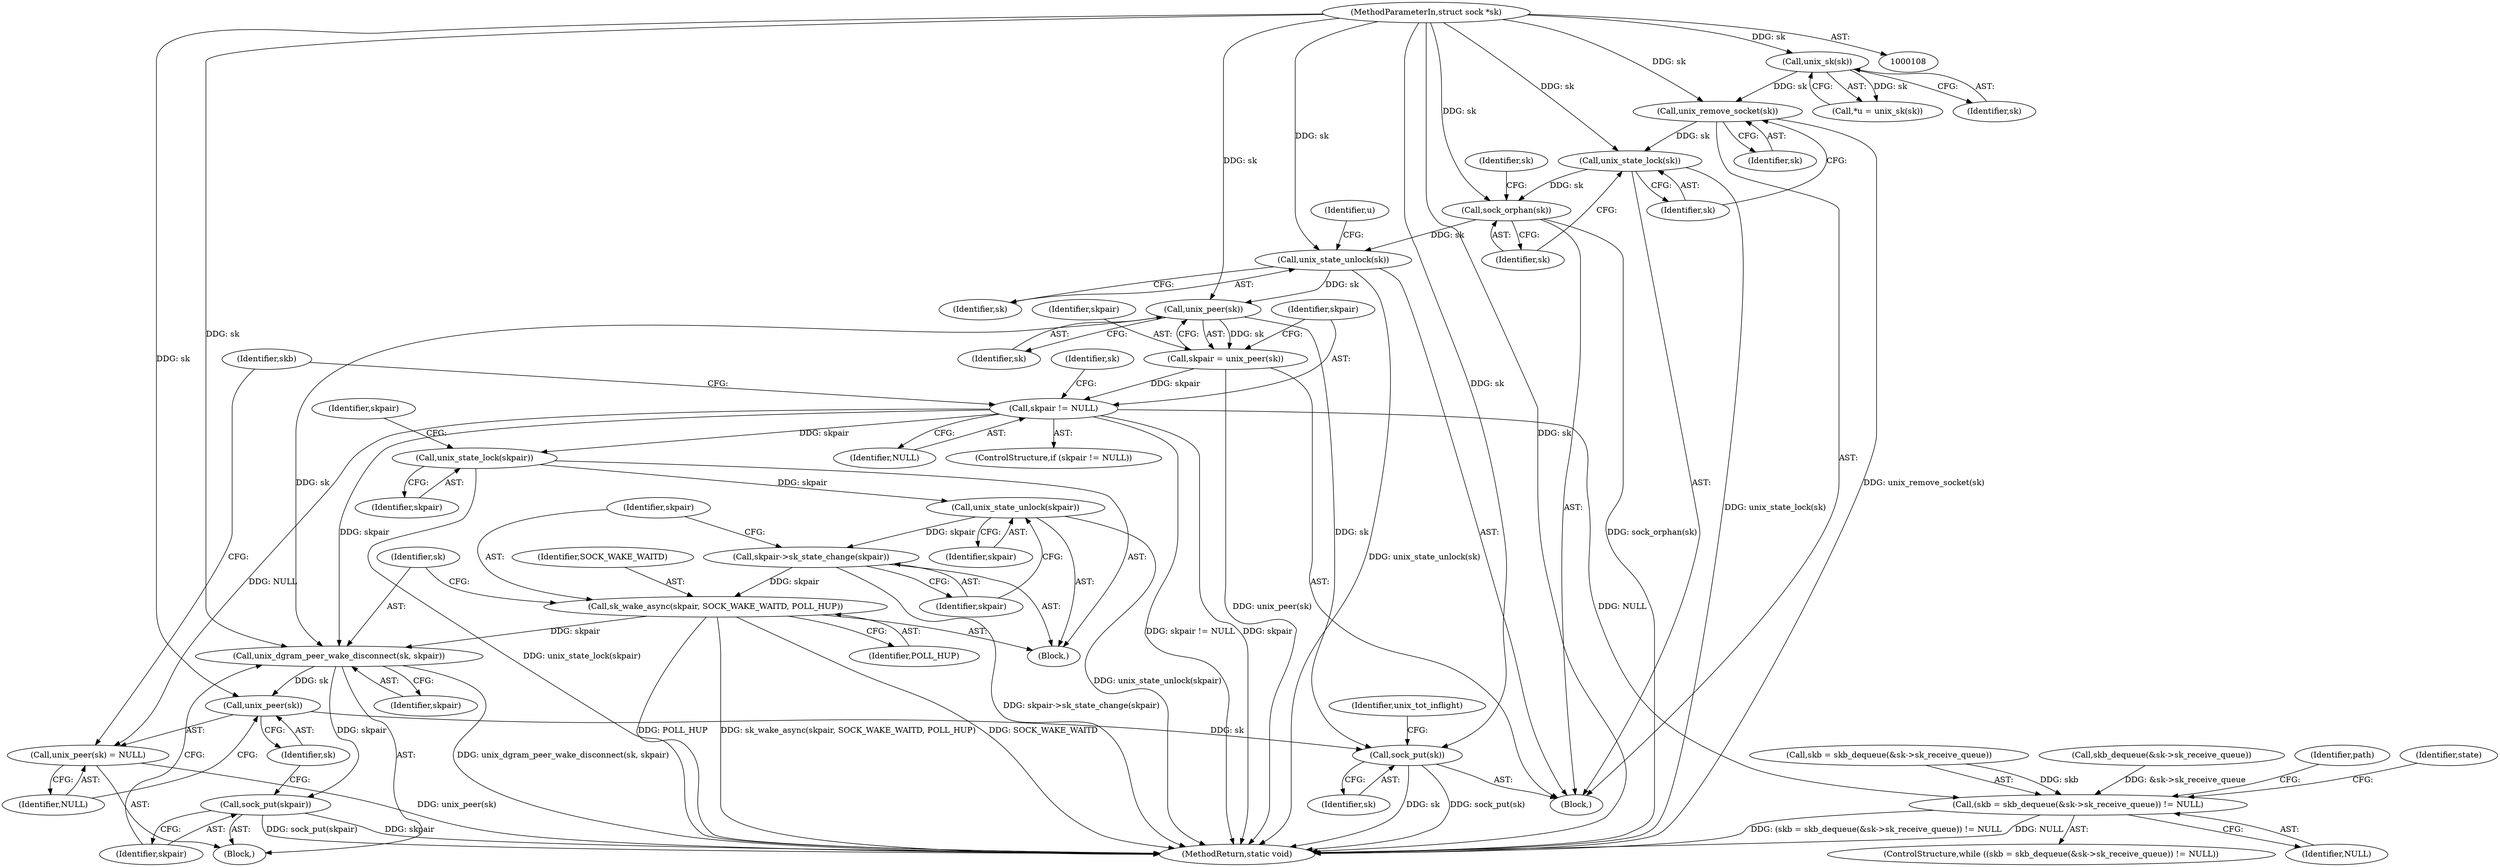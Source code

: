digraph "0_linux_7d267278a9ece963d77eefec61630223fce08c6c_3@API" {
"1000121" [label="(Call,unix_remove_socket(sk))"];
"1000115" [label="(Call,unix_sk(sk))"];
"1000109" [label="(MethodParameterIn,struct sock *sk)"];
"1000123" [label="(Call,unix_state_lock(sk))"];
"1000125" [label="(Call,sock_orphan(sk))"];
"1000161" [label="(Call,unix_state_unlock(sk))"];
"1000170" [label="(Call,unix_peer(sk))"];
"1000168" [label="(Call,skpair = unix_peer(sk))"];
"1000173" [label="(Call,skpair != NULL)"];
"1000190" [label="(Call,unix_state_lock(skpair))"];
"1000211" [label="(Call,unix_state_unlock(skpair))"];
"1000213" [label="(Call,skpair->sk_state_change(skpair))"];
"1000215" [label="(Call,sk_wake_async(skpair, SOCK_WAKE_WAITD, POLL_HUP))"];
"1000219" [label="(Call,unix_dgram_peer_wake_disconnect(sk, skpair))"];
"1000222" [label="(Call,sock_put(skpair))"];
"1000225" [label="(Call,unix_peer(sk))"];
"1000265" [label="(Call,sock_put(sk))"];
"1000224" [label="(Call,unix_peer(sk) = NULL)"];
"1000229" [label="(Call,(skb = skb_dequeue(&sk->sk_receive_queue)) != NULL)"];
"1000121" [label="(Call,unix_remove_socket(sk))"];
"1000241" [label="(Identifier,state)"];
"1000223" [label="(Identifier,skpair)"];
"1000126" [label="(Identifier,sk)"];
"1000228" [label="(ControlStructure,while ((skb = skb_dequeue(&sk->sk_receive_queue)) != NULL))"];
"1000211" [label="(Call,unix_state_unlock(skpair))"];
"1000230" [label="(Call,skb = skb_dequeue(&sk->sk_receive_queue))"];
"1000124" [label="(Identifier,sk)"];
"1000216" [label="(Identifier,skpair)"];
"1000225" [label="(Call,unix_peer(sk))"];
"1000172" [label="(ControlStructure,if (skpair != NULL))"];
"1000113" [label="(Call,*u = unix_sk(sk))"];
"1000231" [label="(Identifier,skb)"];
"1000232" [label="(Call,skb_dequeue(&sk->sk_receive_queue))"];
"1000270" [label="(MethodReturn,static void)"];
"1000218" [label="(Identifier,POLL_HUP)"];
"1000268" [label="(Identifier,unix_tot_inflight)"];
"1000115" [label="(Call,unix_sk(sk))"];
"1000168" [label="(Call,skpair = unix_peer(sk))"];
"1000265" [label="(Call,sock_put(sk))"];
"1000221" [label="(Identifier,skpair)"];
"1000162" [label="(Identifier,sk)"];
"1000171" [label="(Identifier,sk)"];
"1000266" [label="(Identifier,sk)"];
"1000169" [label="(Identifier,skpair)"];
"1000219" [label="(Call,unix_dgram_peer_wake_disconnect(sk, skpair))"];
"1000122" [label="(Identifier,sk)"];
"1000129" [label="(Identifier,sk)"];
"1000116" [label="(Identifier,sk)"];
"1000175" [label="(Identifier,NULL)"];
"1000194" [label="(Identifier,skpair)"];
"1000161" [label="(Call,unix_state_unlock(sk))"];
"1000215" [label="(Call,sk_wake_async(skpair, SOCK_WAKE_WAITD, POLL_HUP))"];
"1000220" [label="(Identifier,sk)"];
"1000176" [label="(Block,)"];
"1000260" [label="(Identifier,path)"];
"1000111" [label="(Block,)"];
"1000214" [label="(Identifier,skpair)"];
"1000174" [label="(Identifier,skpair)"];
"1000212" [label="(Identifier,skpair)"];
"1000227" [label="(Identifier,NULL)"];
"1000181" [label="(Identifier,sk)"];
"1000237" [label="(Identifier,NULL)"];
"1000226" [label="(Identifier,sk)"];
"1000229" [label="(Call,(skb = skb_dequeue(&sk->sk_receive_queue)) != NULL)"];
"1000213" [label="(Call,skpair->sk_state_change(skpair))"];
"1000109" [label="(MethodParameterIn,struct sock *sk)"];
"1000224" [label="(Call,unix_peer(sk) = NULL)"];
"1000217" [label="(Identifier,SOCK_WAKE_WAITD)"];
"1000123" [label="(Call,unix_state_lock(sk))"];
"1000166" [label="(Identifier,u)"];
"1000189" [label="(Block,)"];
"1000125" [label="(Call,sock_orphan(sk))"];
"1000191" [label="(Identifier,skpair)"];
"1000170" [label="(Call,unix_peer(sk))"];
"1000173" [label="(Call,skpair != NULL)"];
"1000190" [label="(Call,unix_state_lock(skpair))"];
"1000222" [label="(Call,sock_put(skpair))"];
"1000121" -> "1000111"  [label="AST: "];
"1000121" -> "1000122"  [label="CFG: "];
"1000122" -> "1000121"  [label="AST: "];
"1000124" -> "1000121"  [label="CFG: "];
"1000121" -> "1000270"  [label="DDG: unix_remove_socket(sk)"];
"1000115" -> "1000121"  [label="DDG: sk"];
"1000109" -> "1000121"  [label="DDG: sk"];
"1000121" -> "1000123"  [label="DDG: sk"];
"1000115" -> "1000113"  [label="AST: "];
"1000115" -> "1000116"  [label="CFG: "];
"1000116" -> "1000115"  [label="AST: "];
"1000113" -> "1000115"  [label="CFG: "];
"1000115" -> "1000113"  [label="DDG: sk"];
"1000109" -> "1000115"  [label="DDG: sk"];
"1000109" -> "1000108"  [label="AST: "];
"1000109" -> "1000270"  [label="DDG: sk"];
"1000109" -> "1000123"  [label="DDG: sk"];
"1000109" -> "1000125"  [label="DDG: sk"];
"1000109" -> "1000161"  [label="DDG: sk"];
"1000109" -> "1000170"  [label="DDG: sk"];
"1000109" -> "1000219"  [label="DDG: sk"];
"1000109" -> "1000225"  [label="DDG: sk"];
"1000109" -> "1000265"  [label="DDG: sk"];
"1000123" -> "1000111"  [label="AST: "];
"1000123" -> "1000124"  [label="CFG: "];
"1000124" -> "1000123"  [label="AST: "];
"1000126" -> "1000123"  [label="CFG: "];
"1000123" -> "1000270"  [label="DDG: unix_state_lock(sk)"];
"1000123" -> "1000125"  [label="DDG: sk"];
"1000125" -> "1000111"  [label="AST: "];
"1000125" -> "1000126"  [label="CFG: "];
"1000126" -> "1000125"  [label="AST: "];
"1000129" -> "1000125"  [label="CFG: "];
"1000125" -> "1000270"  [label="DDG: sock_orphan(sk)"];
"1000125" -> "1000161"  [label="DDG: sk"];
"1000161" -> "1000111"  [label="AST: "];
"1000161" -> "1000162"  [label="CFG: "];
"1000162" -> "1000161"  [label="AST: "];
"1000166" -> "1000161"  [label="CFG: "];
"1000161" -> "1000270"  [label="DDG: unix_state_unlock(sk)"];
"1000161" -> "1000170"  [label="DDG: sk"];
"1000170" -> "1000168"  [label="AST: "];
"1000170" -> "1000171"  [label="CFG: "];
"1000171" -> "1000170"  [label="AST: "];
"1000168" -> "1000170"  [label="CFG: "];
"1000170" -> "1000168"  [label="DDG: sk"];
"1000170" -> "1000219"  [label="DDG: sk"];
"1000170" -> "1000265"  [label="DDG: sk"];
"1000168" -> "1000111"  [label="AST: "];
"1000169" -> "1000168"  [label="AST: "];
"1000174" -> "1000168"  [label="CFG: "];
"1000168" -> "1000270"  [label="DDG: unix_peer(sk)"];
"1000168" -> "1000173"  [label="DDG: skpair"];
"1000173" -> "1000172"  [label="AST: "];
"1000173" -> "1000175"  [label="CFG: "];
"1000174" -> "1000173"  [label="AST: "];
"1000175" -> "1000173"  [label="AST: "];
"1000181" -> "1000173"  [label="CFG: "];
"1000231" -> "1000173"  [label="CFG: "];
"1000173" -> "1000270"  [label="DDG: skpair != NULL"];
"1000173" -> "1000270"  [label="DDG: skpair"];
"1000173" -> "1000190"  [label="DDG: skpair"];
"1000173" -> "1000219"  [label="DDG: skpair"];
"1000173" -> "1000224"  [label="DDG: NULL"];
"1000173" -> "1000229"  [label="DDG: NULL"];
"1000190" -> "1000189"  [label="AST: "];
"1000190" -> "1000191"  [label="CFG: "];
"1000191" -> "1000190"  [label="AST: "];
"1000194" -> "1000190"  [label="CFG: "];
"1000190" -> "1000270"  [label="DDG: unix_state_lock(skpair)"];
"1000190" -> "1000211"  [label="DDG: skpair"];
"1000211" -> "1000189"  [label="AST: "];
"1000211" -> "1000212"  [label="CFG: "];
"1000212" -> "1000211"  [label="AST: "];
"1000214" -> "1000211"  [label="CFG: "];
"1000211" -> "1000270"  [label="DDG: unix_state_unlock(skpair)"];
"1000211" -> "1000213"  [label="DDG: skpair"];
"1000213" -> "1000189"  [label="AST: "];
"1000213" -> "1000214"  [label="CFG: "];
"1000214" -> "1000213"  [label="AST: "];
"1000216" -> "1000213"  [label="CFG: "];
"1000213" -> "1000270"  [label="DDG: skpair->sk_state_change(skpair)"];
"1000213" -> "1000215"  [label="DDG: skpair"];
"1000215" -> "1000189"  [label="AST: "];
"1000215" -> "1000218"  [label="CFG: "];
"1000216" -> "1000215"  [label="AST: "];
"1000217" -> "1000215"  [label="AST: "];
"1000218" -> "1000215"  [label="AST: "];
"1000220" -> "1000215"  [label="CFG: "];
"1000215" -> "1000270"  [label="DDG: SOCK_WAKE_WAITD"];
"1000215" -> "1000270"  [label="DDG: POLL_HUP"];
"1000215" -> "1000270"  [label="DDG: sk_wake_async(skpair, SOCK_WAKE_WAITD, POLL_HUP)"];
"1000215" -> "1000219"  [label="DDG: skpair"];
"1000219" -> "1000176"  [label="AST: "];
"1000219" -> "1000221"  [label="CFG: "];
"1000220" -> "1000219"  [label="AST: "];
"1000221" -> "1000219"  [label="AST: "];
"1000223" -> "1000219"  [label="CFG: "];
"1000219" -> "1000270"  [label="DDG: unix_dgram_peer_wake_disconnect(sk, skpair)"];
"1000219" -> "1000222"  [label="DDG: skpair"];
"1000219" -> "1000225"  [label="DDG: sk"];
"1000222" -> "1000176"  [label="AST: "];
"1000222" -> "1000223"  [label="CFG: "];
"1000223" -> "1000222"  [label="AST: "];
"1000226" -> "1000222"  [label="CFG: "];
"1000222" -> "1000270"  [label="DDG: sock_put(skpair)"];
"1000222" -> "1000270"  [label="DDG: skpair"];
"1000225" -> "1000224"  [label="AST: "];
"1000225" -> "1000226"  [label="CFG: "];
"1000226" -> "1000225"  [label="AST: "];
"1000227" -> "1000225"  [label="CFG: "];
"1000225" -> "1000265"  [label="DDG: sk"];
"1000265" -> "1000111"  [label="AST: "];
"1000265" -> "1000266"  [label="CFG: "];
"1000266" -> "1000265"  [label="AST: "];
"1000268" -> "1000265"  [label="CFG: "];
"1000265" -> "1000270"  [label="DDG: sock_put(sk)"];
"1000265" -> "1000270"  [label="DDG: sk"];
"1000224" -> "1000176"  [label="AST: "];
"1000224" -> "1000227"  [label="CFG: "];
"1000227" -> "1000224"  [label="AST: "];
"1000231" -> "1000224"  [label="CFG: "];
"1000224" -> "1000270"  [label="DDG: unix_peer(sk)"];
"1000229" -> "1000228"  [label="AST: "];
"1000229" -> "1000237"  [label="CFG: "];
"1000230" -> "1000229"  [label="AST: "];
"1000237" -> "1000229"  [label="AST: "];
"1000241" -> "1000229"  [label="CFG: "];
"1000260" -> "1000229"  [label="CFG: "];
"1000229" -> "1000270"  [label="DDG: NULL"];
"1000229" -> "1000270"  [label="DDG: (skb = skb_dequeue(&sk->sk_receive_queue)) != NULL"];
"1000230" -> "1000229"  [label="DDG: skb"];
"1000232" -> "1000229"  [label="DDG: &sk->sk_receive_queue"];
}
